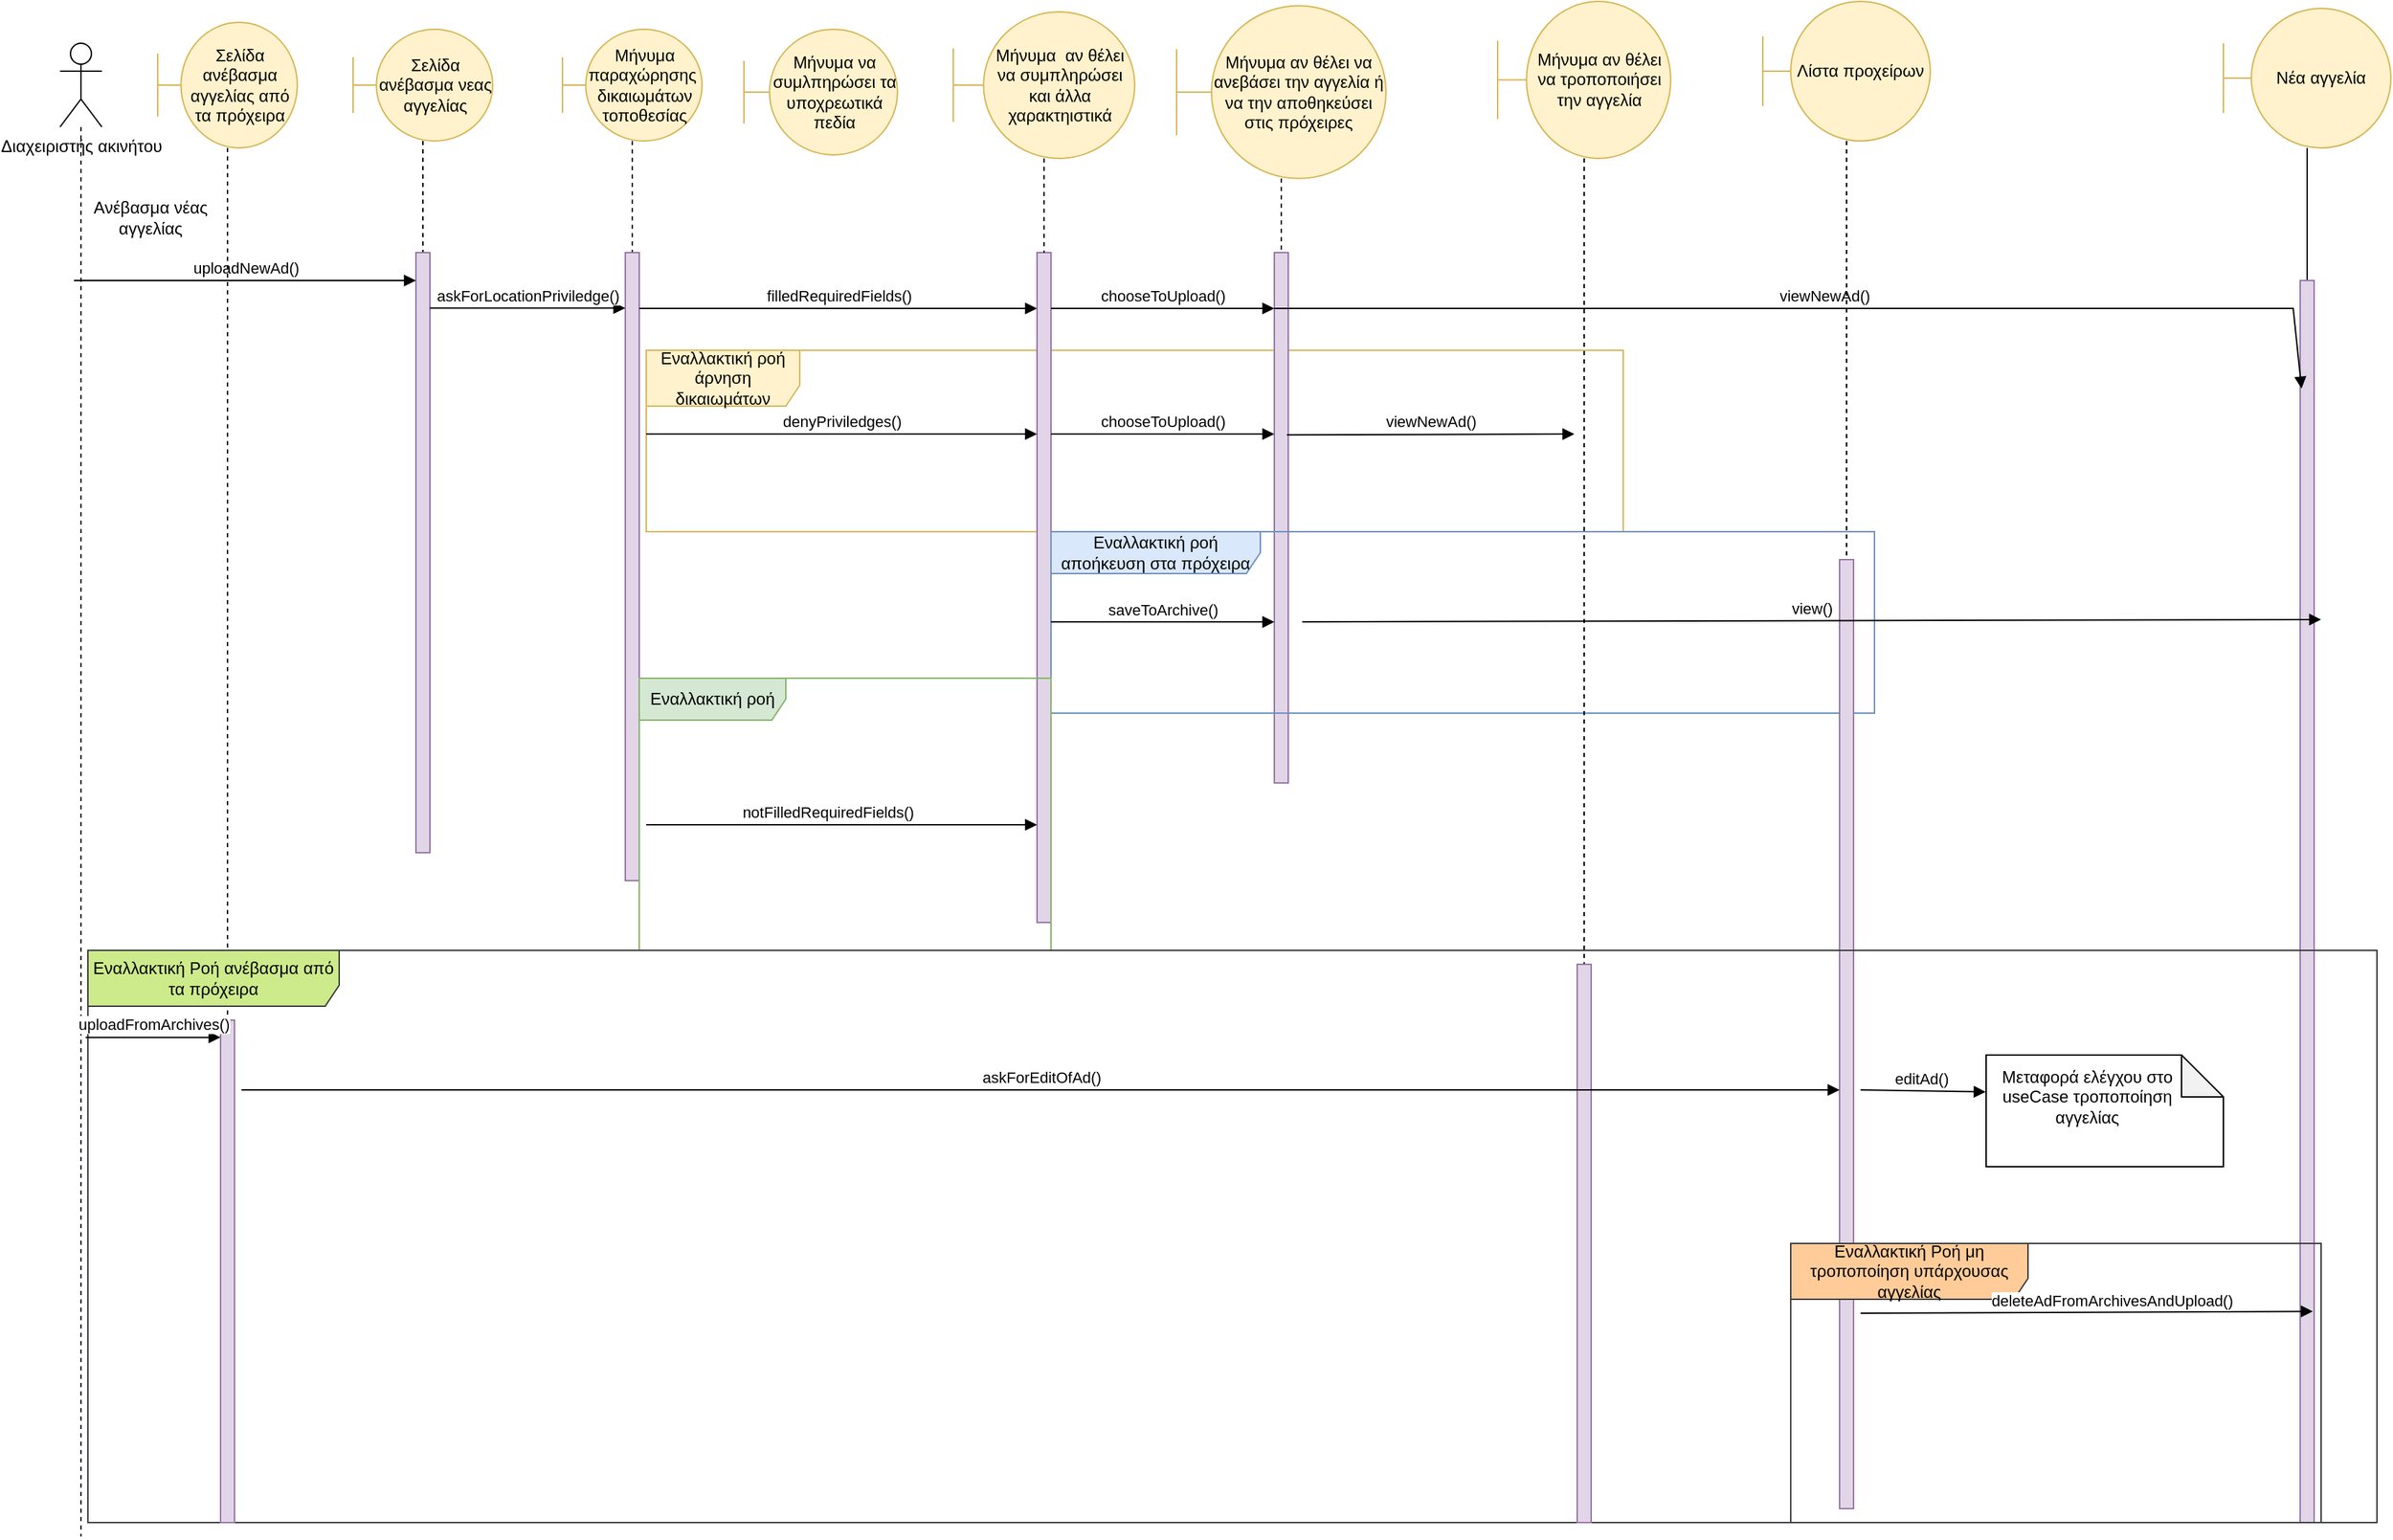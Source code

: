 <mxfile version="18.0.1" type="device"><diagram id="kgpKYQtTHZ0yAKxKKP6v" name="Page-1"><mxGraphModel dx="2071" dy="764" grid="1" gridSize="10" guides="1" tooltips="1" connect="1" arrows="1" fold="1" page="1" pageScale="1" pageWidth="850" pageHeight="1100" math="0" shadow="0"><root><mxCell id="0"/><mxCell id="1" parent="0"/><mxCell id="YV5_w9YPrh-cPgORNnoM-21" style="edgeStyle=orthogonalEdgeStyle;rounded=0;orthogonalLoop=1;jettySize=auto;html=1;endArrow=none;endFill=0;dashed=1;" parent="1" source="YV5_w9YPrh-cPgORNnoM-6" target="YV5_w9YPrh-cPgORNnoM-11" edge="1"><mxGeometry relative="1" as="geometry"/></mxCell><mxCell id="YV5_w9YPrh-cPgORNnoM-6" value="Σελίδα ανέβασμα νεας αγγελίας" style="shape=umlBoundary;whiteSpace=wrap;html=1;fillColor=#fff2cc;strokeColor=#d6b656;" parent="1" vertex="1"><mxGeometry x="240" y="140" width="100" height="80" as="geometry"/></mxCell><mxCell id="YV5_w9YPrh-cPgORNnoM-27" style="edgeStyle=orthogonalEdgeStyle;rounded=0;orthogonalLoop=1;jettySize=auto;html=1;endArrow=none;endFill=0;dashed=1;" parent="1" source="YV5_w9YPrh-cPgORNnoM-8" target="YV5_w9YPrh-cPgORNnoM-26" edge="1"><mxGeometry relative="1" as="geometry"/></mxCell><mxCell id="YV5_w9YPrh-cPgORNnoM-8" value="&lt;span&gt;Μήνυμα παραχώρησης&amp;nbsp;&lt;/span&gt;&lt;br&gt;&lt;span&gt;δικαιωμάτων τοποθεσίας&lt;/span&gt;" style="shape=umlBoundary;whiteSpace=wrap;html=1;fillColor=#fff2cc;strokeColor=#d6b656;" parent="1" vertex="1"><mxGeometry x="390" y="140" width="100" height="80" as="geometry"/></mxCell><mxCell id="YV5_w9YPrh-cPgORNnoM-10" value="&lt;font color=&quot;#000000&quot;&gt;Μήνυμα να συμλπηρώσει τα υποχρεωτικά πεδία&lt;/font&gt;" style="shape=umlBoundary;whiteSpace=wrap;html=1;fillColor=#fff2cc;strokeColor=#d6b656;" parent="1" vertex="1"><mxGeometry x="520" y="140" width="110" height="90" as="geometry"/></mxCell><mxCell id="YV5_w9YPrh-cPgORNnoM-11" value="" style="html=1;points=[];perimeter=orthogonalPerimeter;fillColor=#e1d5e7;strokeColor=#9673a6;" parent="1" vertex="1"><mxGeometry x="285" y="300" width="10" height="430" as="geometry"/></mxCell><mxCell id="YV5_w9YPrh-cPgORNnoM-23" style="edgeStyle=orthogonalEdgeStyle;rounded=0;orthogonalLoop=1;jettySize=auto;html=1;dashed=1;endArrow=none;endFill=0;" parent="1" source="YV5_w9YPrh-cPgORNnoM-22" edge="1"><mxGeometry relative="1" as="geometry"><mxPoint x="45" y="1220" as="targetPoint"/><Array as="points"><mxPoint x="45" y="964"/></Array></mxGeometry></mxCell><mxCell id="YV5_w9YPrh-cPgORNnoM-22" value="Διαχειριστής ακινήτου" style="shape=umlActor;verticalLabelPosition=bottom;verticalAlign=top;html=1;outlineConnect=0;" parent="1" vertex="1"><mxGeometry x="30" y="150" width="30" height="60" as="geometry"/></mxCell><mxCell id="YV5_w9YPrh-cPgORNnoM-24" value="uploadNewAd()" style="html=1;verticalAlign=bottom;endArrow=block;rounded=0;" parent="1" target="YV5_w9YPrh-cPgORNnoM-11" edge="1"><mxGeometry width="80" relative="1" as="geometry"><mxPoint x="40" y="320" as="sourcePoint"/><mxPoint x="285" y="320" as="targetPoint"/></mxGeometry></mxCell><mxCell id="YV5_w9YPrh-cPgORNnoM-26" value="" style="html=1;points=[];perimeter=orthogonalPerimeter;fillColor=#e1d5e7;strokeColor=#9673a6;" parent="1" vertex="1"><mxGeometry x="435" y="300" width="10" height="450" as="geometry"/></mxCell><mxCell id="YV5_w9YPrh-cPgORNnoM-29" value="askForLocationPriviledge()" style="html=1;verticalAlign=bottom;endArrow=block;rounded=0;" parent="1" target="YV5_w9YPrh-cPgORNnoM-26" edge="1"><mxGeometry width="80" relative="1" as="geometry"><mxPoint x="295" y="339.75" as="sourcePoint"/><mxPoint x="430" y="340" as="targetPoint"/></mxGeometry></mxCell><mxCell id="YV5_w9YPrh-cPgORNnoM-84" style="edgeStyle=orthogonalEdgeStyle;rounded=0;orthogonalLoop=1;jettySize=auto;html=1;startArrow=none;startFill=0;endArrow=none;endFill=0;" parent="1" source="YV5_w9YPrh-cPgORNnoM-30" target="YV5_w9YPrh-cPgORNnoM-31" edge="1"><mxGeometry relative="1" as="geometry"/></mxCell><mxCell id="YV5_w9YPrh-cPgORNnoM-30" value="Νέα αγγελία" style="shape=umlBoundary;whiteSpace=wrap;html=1;fillColor=#fff2cc;strokeColor=#d6b656;gradientColor=none;" parent="1" vertex="1"><mxGeometry x="1580" y="125" width="120" height="100" as="geometry"/></mxCell><mxCell id="YV5_w9YPrh-cPgORNnoM-31" value="" style="html=1;points=[];perimeter=orthogonalPerimeter;fillColor=#e1d5e7;strokeColor=#9673a6;" parent="1" vertex="1"><mxGeometry x="1635" y="320" width="10" height="890" as="geometry"/></mxCell><mxCell id="YV5_w9YPrh-cPgORNnoM-36" value="Εναλλακτική ροή άρνηση δικαιωμάτων" style="shape=umlFrame;whiteSpace=wrap;html=1;width=110;height=40;fillColor=#fff2cc;strokeColor=#d6b656;" parent="1" vertex="1"><mxGeometry x="450" y="370" width="700" height="130" as="geometry"/></mxCell><mxCell id="YV5_w9YPrh-cPgORNnoM-38" value="filledRequiredFields()" style="html=1;verticalAlign=bottom;endArrow=block;rounded=0;" parent="1" source="YV5_w9YPrh-cPgORNnoM-26" target="YV5_w9YPrh-cPgORNnoM-41" edge="1"><mxGeometry width="80" relative="1" as="geometry"><mxPoint x="450" y="341" as="sourcePoint"/><mxPoint x="570" y="341" as="targetPoint"/><Array as="points"><mxPoint x="480" y="340"/></Array></mxGeometry></mxCell><mxCell id="YV5_w9YPrh-cPgORNnoM-41" value="" style="html=1;points=[];perimeter=orthogonalPerimeter;fillColor=#e1d5e7;strokeColor=#9673a6;" parent="1" vertex="1"><mxGeometry x="730" y="300" width="10" height="480" as="geometry"/></mxCell><mxCell id="YV5_w9YPrh-cPgORNnoM-43" style="edgeStyle=orthogonalEdgeStyle;rounded=0;orthogonalLoop=1;jettySize=auto;html=1;startArrow=none;startFill=0;endArrow=none;endFill=0;dashed=1;" parent="1" source="YV5_w9YPrh-cPgORNnoM-42" target="YV5_w9YPrh-cPgORNnoM-41" edge="1"><mxGeometry relative="1" as="geometry"/></mxCell><mxCell id="YV5_w9YPrh-cPgORNnoM-42" value="Μήνυμα&amp;nbsp; αν θέλει να συμπληρώσει και άλλα χαρακτηιστικά" style="shape=umlBoundary;whiteSpace=wrap;html=1;fillColor=#fff2cc;strokeColor=#d6b656;gradientColor=none;" parent="1" vertex="1"><mxGeometry x="670" y="127.5" width="130" height="105" as="geometry"/></mxCell><mxCell id="YV5_w9YPrh-cPgORNnoM-51" value="denyPriviledges()" style="html=1;verticalAlign=bottom;endArrow=block;rounded=0;" parent="1" edge="1"><mxGeometry width="80" relative="1" as="geometry"><mxPoint x="450" y="430" as="sourcePoint"/><mxPoint x="730" y="430" as="targetPoint"/></mxGeometry></mxCell><mxCell id="YV5_w9YPrh-cPgORNnoM-58" style="edgeStyle=orthogonalEdgeStyle;rounded=0;orthogonalLoop=1;jettySize=auto;html=1;startArrow=none;startFill=0;endArrow=none;endFill=0;dashed=1;" parent="1" source="YV5_w9YPrh-cPgORNnoM-56" target="YV5_w9YPrh-cPgORNnoM-57" edge="1"><mxGeometry relative="1" as="geometry"/></mxCell><mxCell id="YV5_w9YPrh-cPgORNnoM-56" value="Μήνυμα αν θέλει να ανεβάσει την αγγελία ή να την αποθηκεύσει στις πρόχειρες" style="shape=umlBoundary;whiteSpace=wrap;html=1;strokeColor=#d6b656;fillColor=#fff2cc;" parent="1" vertex="1"><mxGeometry x="830" y="123.13" width="150" height="123.75" as="geometry"/></mxCell><mxCell id="YV5_w9YPrh-cPgORNnoM-57" value="" style="html=1;points=[];perimeter=orthogonalPerimeter;fillColor=#e1d5e7;strokeColor=#9673a6;" parent="1" vertex="1"><mxGeometry x="900" y="300" width="10" height="380" as="geometry"/></mxCell><mxCell id="YV5_w9YPrh-cPgORNnoM-59" value="chooseToUpload()" style="html=1;verticalAlign=bottom;endArrow=block;rounded=0;" parent="1" target="YV5_w9YPrh-cPgORNnoM-57" edge="1"><mxGeometry width="80" relative="1" as="geometry"><mxPoint x="740" y="340" as="sourcePoint"/><mxPoint x="820" y="340" as="targetPoint"/></mxGeometry></mxCell><mxCell id="YV5_w9YPrh-cPgORNnoM-60" value="viewNewAd()" style="html=1;verticalAlign=bottom;endArrow=block;rounded=0;entryX=0.1;entryY=0.087;entryDx=0;entryDy=0;entryPerimeter=0;" parent="1" target="YV5_w9YPrh-cPgORNnoM-31" edge="1"><mxGeometry width="80" relative="1" as="geometry"><mxPoint x="900" y="340" as="sourcePoint"/><mxPoint x="1090" y="340" as="targetPoint"/><Array as="points"><mxPoint x="1630" y="340"/></Array></mxGeometry></mxCell><mxCell id="YV5_w9YPrh-cPgORNnoM-62" value="chooseToUpload()" style="html=1;verticalAlign=bottom;endArrow=block;rounded=0;" parent="1" target="YV5_w9YPrh-cPgORNnoM-57" edge="1"><mxGeometry width="80" relative="1" as="geometry"><mxPoint x="740" y="430" as="sourcePoint"/><mxPoint x="820" y="430" as="targetPoint"/></mxGeometry></mxCell><mxCell id="YV5_w9YPrh-cPgORNnoM-63" value="viewNewAd()" style="html=1;verticalAlign=bottom;endArrow=block;rounded=0;entryX=0.1;entryY=0.087;entryDx=0;entryDy=0;entryPerimeter=0;" parent="1" edge="1"><mxGeometry width="80" relative="1" as="geometry"><mxPoint x="909" y="430.63" as="sourcePoint"/><mxPoint x="1115" y="430" as="targetPoint"/></mxGeometry></mxCell><mxCell id="YV5_w9YPrh-cPgORNnoM-64" value="Εναλλακτική ροή αποήκευση στα πρόχειρα" style="shape=umlFrame;whiteSpace=wrap;html=1;width=150;height=30;fillColor=#dae8fc;strokeColor=#6c8ebf;" parent="1" vertex="1"><mxGeometry x="740" y="500" width="590" height="130" as="geometry"/></mxCell><mxCell id="YV5_w9YPrh-cPgORNnoM-68" value="saveToArchive()" style="html=1;verticalAlign=bottom;endArrow=block;rounded=0;" parent="1" edge="1"><mxGeometry width="80" relative="1" as="geometry"><mxPoint x="740" y="564.66" as="sourcePoint"/><mxPoint x="900" y="564.66" as="targetPoint"/></mxGeometry></mxCell><mxCell id="YV5_w9YPrh-cPgORNnoM-71" style="edgeStyle=orthogonalEdgeStyle;rounded=0;orthogonalLoop=1;jettySize=auto;html=1;startArrow=none;startFill=0;endArrow=none;endFill=0;dashed=1;" parent="1" source="YV5_w9YPrh-cPgORNnoM-69" target="YV5_w9YPrh-cPgORNnoM-70" edge="1"><mxGeometry relative="1" as="geometry"/></mxCell><mxCell id="YV5_w9YPrh-cPgORNnoM-69" value="Λίστα προχείρων" style="shape=umlBoundary;whiteSpace=wrap;html=1;fillColor=#fff2cc;strokeColor=#d6b656;gradientColor=none;" parent="1" vertex="1"><mxGeometry x="1250" y="120" width="120" height="100" as="geometry"/></mxCell><mxCell id="YV5_w9YPrh-cPgORNnoM-70" value="" style="html=1;points=[];perimeter=orthogonalPerimeter;fillColor=#e1d5e7;strokeColor=#9673a6;" parent="1" vertex="1"><mxGeometry x="1305" y="520" width="10" height="680" as="geometry"/></mxCell><mxCell id="YV5_w9YPrh-cPgORNnoM-73" value="view()" style="html=1;verticalAlign=bottom;endArrow=block;rounded=0;entryX=1.5;entryY=0.273;entryDx=0;entryDy=0;entryPerimeter=0;" parent="1" edge="1" target="YV5_w9YPrh-cPgORNnoM-31"><mxGeometry width="80" relative="1" as="geometry"><mxPoint x="920" y="564.58" as="sourcePoint"/><mxPoint x="1500" y="570" as="targetPoint"/></mxGeometry></mxCell><mxCell id="YV5_w9YPrh-cPgORNnoM-87" style="edgeStyle=orthogonalEdgeStyle;rounded=0;orthogonalLoop=1;jettySize=auto;html=1;startArrow=none;startFill=0;endArrow=none;endFill=0;dashed=1;" parent="1" source="YV5_w9YPrh-cPgORNnoM-74" target="YV5_w9YPrh-cPgORNnoM-86" edge="1"><mxGeometry relative="1" as="geometry"/></mxCell><mxCell id="YV5_w9YPrh-cPgORNnoM-74" value="Σελίδα ανέβασμα αγγελίας από τα πρόχειρα" style="shape=umlBoundary;whiteSpace=wrap;html=1;fillColor=#fff2cc;strokeColor=#d6b656;" parent="1" vertex="1"><mxGeometry x="100" y="135" width="100" height="90" as="geometry"/></mxCell><mxCell id="YV5_w9YPrh-cPgORNnoM-75" value="Εναλλακτική ροή" style="shape=umlFrame;whiteSpace=wrap;html=1;width=105;height=30;fillColor=#d5e8d4;strokeColor=#82b366;" parent="1" vertex="1"><mxGeometry x="445" y="605" width="295" height="195" as="geometry"/></mxCell><mxCell id="YV5_w9YPrh-cPgORNnoM-79" value="notFilledRequiredFields()" style="html=1;verticalAlign=bottom;endArrow=block;rounded=0;" parent="1" target="YV5_w9YPrh-cPgORNnoM-41" edge="1"><mxGeometry x="-0.071" width="80" relative="1" as="geometry"><mxPoint x="450" y="710" as="sourcePoint"/><mxPoint x="530" y="710" as="targetPoint"/><mxPoint as="offset"/></mxGeometry></mxCell><mxCell id="YV5_w9YPrh-cPgORNnoM-92" style="edgeStyle=orthogonalEdgeStyle;curved=0;rounded=1;sketch=0;orthogonalLoop=1;jettySize=auto;html=1;dashed=1;endArrow=none;endFill=0;" parent="1" source="YV5_w9YPrh-cPgORNnoM-82" target="YV5_w9YPrh-cPgORNnoM-91" edge="1"><mxGeometry relative="1" as="geometry"/></mxCell><mxCell id="YV5_w9YPrh-cPgORNnoM-82" value="Μήνυμα αν θέλει να τροποποιήσει την αγγελία" style="shape=umlBoundary;whiteSpace=wrap;html=1;fillColor=#fff2cc;strokeColor=#d6b656;" parent="1" vertex="1"><mxGeometry x="1060" y="120.0" width="124" height="112.5" as="geometry"/></mxCell><mxCell id="YV5_w9YPrh-cPgORNnoM-85" value="Εναλλακτική Ροή ανέβασμα από τα πρόχειρα" style="shape=umlFrame;whiteSpace=wrap;html=1;fillColor=#cdeb8b;strokeColor=#36393d;width=180;height=40;" parent="1" vertex="1"><mxGeometry x="50" y="800" width="1640" height="410" as="geometry"/></mxCell><mxCell id="YV5_w9YPrh-cPgORNnoM-86" value="" style="html=1;points=[];perimeter=orthogonalPerimeter;fillColor=#e1d5e7;strokeColor=#9673a6;" parent="1" vertex="1"><mxGeometry x="145" y="850" width="10" height="360" as="geometry"/></mxCell><mxCell id="YV5_w9YPrh-cPgORNnoM-91" value="" style="html=1;points=[];perimeter=orthogonalPerimeter;rounded=0;sketch=0;fillColor=#e1d5e7;strokeColor=#9673a6;" parent="1" vertex="1"><mxGeometry x="1117" y="810" width="10" height="400" as="geometry"/></mxCell><mxCell id="YV5_w9YPrh-cPgORNnoM-93" value="" style="shape=note;whiteSpace=wrap;html=1;backgroundOutline=1;darkOpacity=0.05;rounded=0;sketch=0;" parent="1" vertex="1"><mxGeometry x="1410" y="875" width="170" height="80" as="geometry"/></mxCell><mxCell id="YV5_w9YPrh-cPgORNnoM-94" value="Μεταφορά ελέγχου στο useCase τροποποίηση αγγελίας" style="text;html=1;strokeColor=none;fillColor=none;align=center;verticalAlign=middle;whiteSpace=wrap;rounded=0;sketch=0;" parent="1" vertex="1"><mxGeometry x="1420" y="890" width="125" height="30" as="geometry"/></mxCell><mxCell id="YV5_w9YPrh-cPgORNnoM-100" value="Εναλλακτική Ροή μη τροποποίηση υπάρχουσας αγγελίας" style="shape=umlFrame;whiteSpace=wrap;html=1;rounded=0;sketch=0;width=170;height=40;fillColor=#ffcc99;strokeColor=#36393d;" parent="1" vertex="1"><mxGeometry x="1270" y="1010" width="380" height="200" as="geometry"/></mxCell><mxCell id="YV5_w9YPrh-cPgORNnoM-101" value="uploadFromArchives()" style="html=1;verticalAlign=bottom;endArrow=block;rounded=0;sketch=0;exitX=-0.001;exitY=0.152;exitDx=0;exitDy=0;exitPerimeter=0;" parent="1" source="YV5_w9YPrh-cPgORNnoM-85" target="YV5_w9YPrh-cPgORNnoM-86" edge="1"><mxGeometry width="80" relative="1" as="geometry"><mxPoint x="50" y="880" as="sourcePoint"/><mxPoint x="130" y="880" as="targetPoint"/></mxGeometry></mxCell><mxCell id="YV5_w9YPrh-cPgORNnoM-102" value="editAd()&amp;nbsp;" style="html=1;verticalAlign=bottom;endArrow=block;rounded=0;sketch=0;entryX=-0.002;entryY=0.33;entryDx=0;entryDy=0;entryPerimeter=0;" parent="1" target="YV5_w9YPrh-cPgORNnoM-93" edge="1"><mxGeometry width="80" relative="1" as="geometry"><mxPoint x="1320" y="900" as="sourcePoint"/><mxPoint x="1400" y="900" as="targetPoint"/></mxGeometry></mxCell><mxCell id="WUyiEWlf9UTZFKOGTQJF-2" value="deleteAdFromArchivesAndUpload()" style="html=1;verticalAlign=bottom;endArrow=block;rounded=0;entryX=0.909;entryY=0.83;entryDx=0;entryDy=0;entryPerimeter=0;" edge="1" parent="1" target="YV5_w9YPrh-cPgORNnoM-31"><mxGeometry x="0.111" y="-1" width="80" relative="1" as="geometry"><mxPoint x="1320" y="1060" as="sourcePoint"/><mxPoint x="1360" y="1050" as="targetPoint"/><mxPoint as="offset"/></mxGeometry></mxCell><mxCell id="WUyiEWlf9UTZFKOGTQJF-3" value="askForEditOfAd()" style="html=1;verticalAlign=bottom;endArrow=block;rounded=0;" edge="1" parent="1" target="YV5_w9YPrh-cPgORNnoM-70"><mxGeometry width="80" relative="1" as="geometry"><mxPoint x="160" y="900" as="sourcePoint"/><mxPoint x="240" y="900" as="targetPoint"/></mxGeometry></mxCell><mxCell id="WUyiEWlf9UTZFKOGTQJF-6" value="Ανέβασμα νέας αγγελίας" style="text;html=1;strokeColor=none;fillColor=none;align=center;verticalAlign=middle;whiteSpace=wrap;rounded=0;" vertex="1" parent="1"><mxGeometry x="50" y="260" width="90" height="30" as="geometry"/></mxCell></root></mxGraphModel></diagram></mxfile>